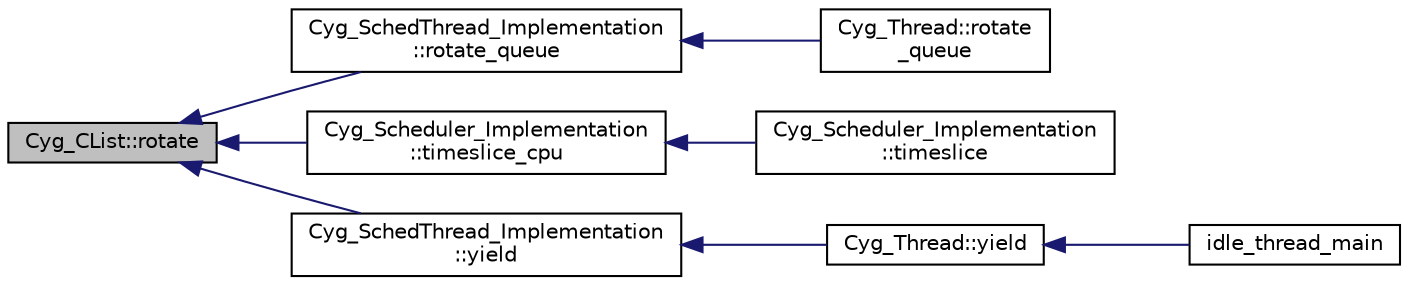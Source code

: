 digraph "Cyg_CList::rotate"
{
  edge [fontname="Helvetica",fontsize="10",labelfontname="Helvetica",labelfontsize="10"];
  node [fontname="Helvetica",fontsize="10",shape=record];
  rankdir="LR";
  Node1 [label="Cyg_CList::rotate",height=0.2,width=0.4,color="black", fillcolor="grey75", style="filled" fontcolor="black"];
  Node1 -> Node2 [dir="back",color="midnightblue",fontsize="10",style="solid",fontname="Helvetica"];
  Node2 [label="Cyg_SchedThread_Implementation\l::rotate_queue",height=0.2,width=0.4,color="black", fillcolor="white", style="filled",URL="$class_cyg___sched_thread___implementation.html#a160b834c819c62e37e005640d8bb59a3"];
  Node2 -> Node3 [dir="back",color="midnightblue",fontsize="10",style="solid",fontname="Helvetica"];
  Node3 [label="Cyg_Thread::rotate\l_queue",height=0.2,width=0.4,color="black", fillcolor="white", style="filled",URL="$class_cyg___thread.html#a096f76683fd0c5b0fdce639d84a421de"];
  Node1 -> Node4 [dir="back",color="midnightblue",fontsize="10",style="solid",fontname="Helvetica"];
  Node4 [label="Cyg_Scheduler_Implementation\l::timeslice_cpu",height=0.2,width=0.4,color="black", fillcolor="white", style="filled",URL="$class_cyg___scheduler___implementation.html#ab5c12e3e669b0107ad145c2b9c3c6bbd"];
  Node4 -> Node5 [dir="back",color="midnightblue",fontsize="10",style="solid",fontname="Helvetica"];
  Node5 [label="Cyg_Scheduler_Implementation\l::timeslice",height=0.2,width=0.4,color="black", fillcolor="white", style="filled",URL="$class_cyg___scheduler___implementation.html#a7009d81e50e2bcd9a9b29ccbaf80f61b"];
  Node1 -> Node6 [dir="back",color="midnightblue",fontsize="10",style="solid",fontname="Helvetica"];
  Node6 [label="Cyg_SchedThread_Implementation\l::yield",height=0.2,width=0.4,color="black", fillcolor="white", style="filled",URL="$class_cyg___sched_thread___implementation.html#a74789ffbf16253a8a98f285bc16fc5cd"];
  Node6 -> Node7 [dir="back",color="midnightblue",fontsize="10",style="solid",fontname="Helvetica"];
  Node7 [label="Cyg_Thread::yield",height=0.2,width=0.4,color="black", fillcolor="white", style="filled",URL="$class_cyg___thread.html#a9e4d6dc7268a1c87fc4875bc0d3e0ba5"];
  Node7 -> Node8 [dir="back",color="midnightblue",fontsize="10",style="solid",fontname="Helvetica"];
  Node8 [label="idle_thread_main",height=0.2,width=0.4,color="black", fillcolor="white", style="filled",URL="$thread_8cxx.html#ab41818e0f3d9ad7695412191d8d01f2d"];
}
